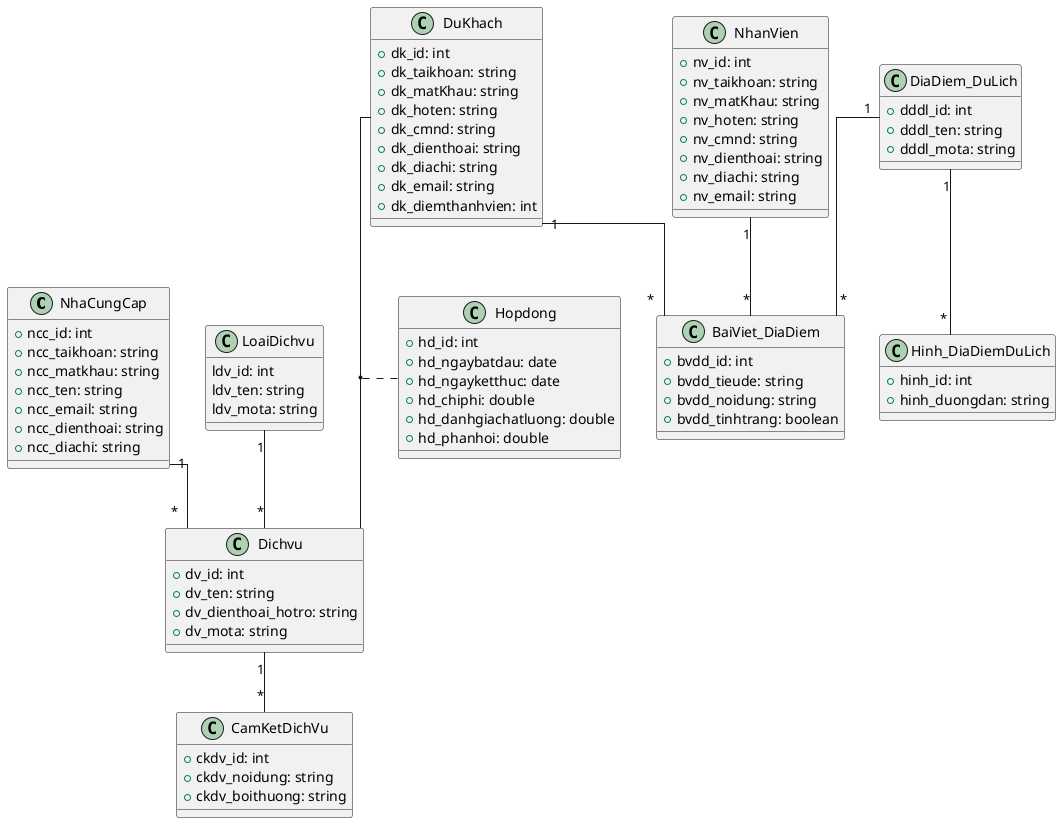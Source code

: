 @startuml SoDoclass
 skinparam linetype ortho
' Dịch vụ du lịch ở đây bao gồm các khu vui chơi,
' ăn ngủ nghỉ, dịch vụ đi lại, các dịch vụ sẽ có loại DV
'Dịch vụ sẽ gồm có:
'1. Phương tiện để đi lại (gồm có phương tiện đi đến nơi du lịch và phương tiện đi lại ở điểm du lịch)
'2. Tham quan 
'3.ăn uống
'4. chỗ ngủ



class NhaCungCap{
  + ncc_id: int
  + ncc_taikhoan: string
  + ncc_matkhau: string
  + ncc_ten: string
  + ncc_email: string
  + ncc_dienthoai: string
  + ncc_diachi: string
}

class DiaDiem_DuLich{
  + dddl_id: int
  + dddl_ten: string
  + dddl_mota: string
}

class BaiViet_DiaDiem{
  + bvdd_id: int
  + bvdd_tieude: string
  + bvdd_noidung: string
  + bvdd_tinhtrang: boolean
}

class DuKhach{
  + dk_id: int
  + dk_taikhoan: string
  + dk_matKhau: string
  + dk_hoten: string
  + dk_cmnd: string
  + dk_dienthoai: string
  + dk_diachi: string
  + dk_email: string 
  + dk_diemthanhvien: int
}

class LoaiDichvu{
  ldv_id: int
  ldv_ten: string
  ldv_mota: string
}

class Dichvu{
  + dv_id: int
  + dv_ten: string
  + dv_dienthoai_hotro: string
  + dv_mota: string
}

class CamKetDichVu{
  + ckdv_id: int
  + ckdv_noidung: string
  + ckdv_boithuong: string
}

class Hopdong{
  + hd_id: int
  + hd_ngaybatdau: date
  + hd_ngayketthuc: date
  + hd_chiphi: double
  + hd_danhgiachatluong: double
  + hd_phanhoi: double
}

class NhanVien{
  + nv_id: int
  + nv_taikhoan: string
  + nv_matKhau: string
  + nv_hoten: string
  + nv_cmnd: string
  + nv_dienthoai: string
  + nv_diachi: string
  + nv_email: string 
}

class Hinh_DiaDiemDuLich{
  + hinh_id: int
  + hinh_duongdan: string
}

NhaCungCap "1" -- "*" Dichvu
LoaiDichvu "1" -- "*" Dichvu
DuKhach "1" -- "*" BaiViet_DiaDiem
DiaDiem_DuLich "1" -- "*" BaiViet_DiaDiem
NhanVien "1" -- "*" BaiViet_DiaDiem
(DuKhach, Dichvu) .. Hopdong
DiaDiem_DuLich "1" -- "*" Hinh_DiaDiemDuLich
Dichvu "1" -- "*" CamKetDichVu


@enduml